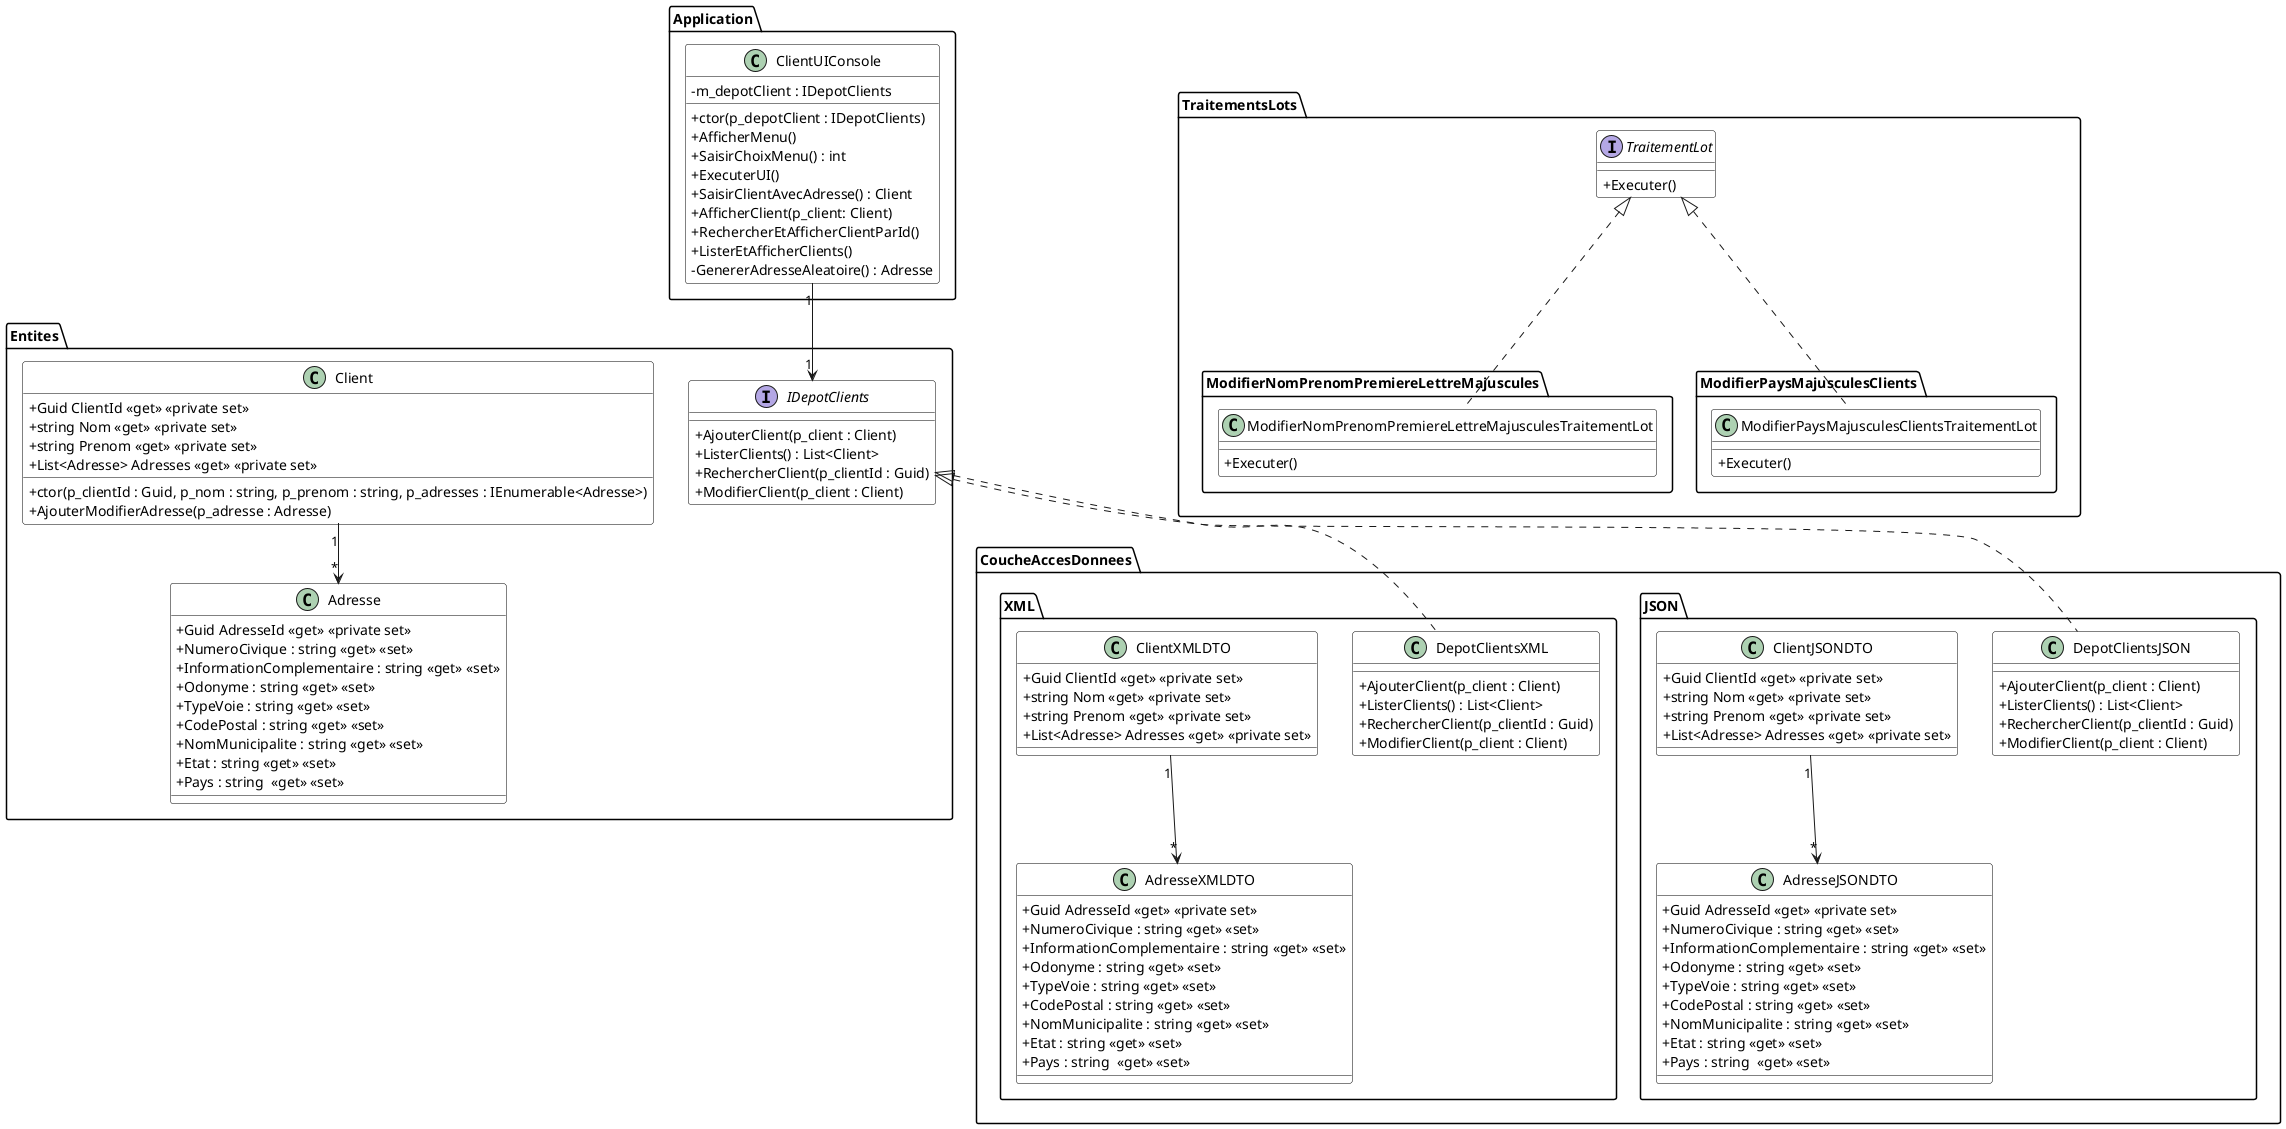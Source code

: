 @startuml DiagClassesClients

skinparam classAttributeIconSize 0
skinparam class {
    BackgroundColor White
    BorderColor #000
}


package Entites {
    Client "1" --> "*" Adresse

    class Client {
        + ctor(p_clientId : Guid, p_nom : string, p_prenom : string, p_adresses : IEnumerable<Adresse>)
        + Guid ClientId <<get>> <<private set>>
        + string Nom <<get>> <<private set>>
        + string Prenom <<get>> <<private set>>
        + List<Adresse> Adresses <<get>> <<private set>>
        + AjouterModifierAdresse(p_adresse : Adresse)
    }

    class Adresse {
        + Guid AdresseId <<get>> <<private set>>
        + NumeroCivique : string <<get>> <<set>>
        + InformationComplementaire : string <<get>> <<set>>
        + Odonyme : string <<get>> <<set>>
        + TypeVoie : string <<get>> <<set>>
        + CodePostal : string <<get>> <<set>>
        + NomMunicipalite : string <<get>> <<set>>
        + Etat : string <<get>> <<set>>
        + Pays : string  <<get>> <<set>>
    }

    interface IDepotClients {
        + AjouterClient(p_client : Client)
        + ListerClients() : List<Client>
        + RechercherClient(p_clientId : Guid)
        + ModifierClient(p_client : Client)
    }
}

package CoucheAccesDonnees.JSON {
    IDepotClients <|.. DepotClientsJSON
    ClientJSONDTO "1" --> "*" AdresseJSONDTO

    class ClientJSONDTO {
        + Guid ClientId <<get>> <<private set>>
        + string Nom <<get>> <<private set>>
        + string Prenom <<get>> <<private set>>
        + List<Adresse> Adresses <<get>> <<private set>>
    }

    class AdresseJSONDTO {
        + Guid AdresseId <<get>> <<private set>>
        + NumeroCivique : string <<get>> <<set>>
        + InformationComplementaire : string <<get>> <<set>>
        + Odonyme : string <<get>> <<set>>
        + TypeVoie : string <<get>> <<set>>
        + CodePostal : string <<get>> <<set>>
        + NomMunicipalite : string <<get>> <<set>>
        + Etat : string <<get>> <<set>>
        + Pays : string  <<get>> <<set>>
    }

    class DepotClientsJSON {
        + AjouterClient(p_client : Client)
        + ListerClients() : List<Client>
        + RechercherClient(p_clientId : Guid)
        + ModifierClient(p_client : Client)
    }
}

package CoucheAccesDonnees.XML {
    IDepotClients <|.. DepotClientsXML
    ClientXMLDTO "1" --> "*" AdresseXMLDTO

    class ClientXMLDTO {
        + Guid ClientId <<get>> <<private set>>
        + string Nom <<get>> <<private set>>
        + string Prenom <<get>> <<private set>>
        + List<Adresse> Adresses <<get>> <<private set>>
    }

    class DepotClientsXML {
        + AjouterClient(p_client : Client)
        + ListerClients() : List<Client>
        + RechercherClient(p_clientId : Guid)
        + ModifierClient(p_client : Client)
    }

    class AdresseXMLDTO {
        + Guid AdresseId <<get>> <<private set>>
        + NumeroCivique : string <<get>> <<set>>
        + InformationComplementaire : string <<get>> <<set>>
        + Odonyme : string <<get>> <<set>>
        + TypeVoie : string <<get>> <<set>>
        + CodePostal : string <<get>> <<set>>
        + NomMunicipalite : string <<get>> <<set>>
        + Etat : string <<get>> <<set>>
        + Pays : string  <<get>> <<set>>
    }
}

package Application {
    ClientUIConsole "1" --> "1" IDepotClients

    class ClientUIConsole {
        - m_depotClient : IDepotClients
        + ctor(p_depotClient : IDepotClients)
        + AfficherMenu()
        + SaisirChoixMenu() : int
        + ExecuterUI()
        + SaisirClientAvecAdresse() : Client
        + AfficherClient(p_client: Client)
        + RechercherEtAfficherClientParId()
        + ListerEtAfficherClients()
        - GenererAdresseAleatoire() : Adresse
    }
}

package TraitementsLots {
    interface TraitementLot {
        + Executer()
    }
}

package TraitementsLots.ModifierNomPrenomPremiereLettreMajuscules {
    TraitementLot <|.. ModifierNomPrenomPremiereLettreMajusculesTraitementLot

    class ModifierNomPrenomPremiereLettreMajusculesTraitementLot {
        + Executer()
    }
}

package TraitementsLots.ModifierPaysMajusculesClients {
    TraitementLot <|.. ModifierPaysMajusculesClientsTraitementLot

    class ModifierPaysMajusculesClientsTraitementLot {
        + Executer()
    }
}

' TraitementsLots <.. TraitementsLots.ModifierNomPrenomPremiereLettreMajuscules
' TraitementsLots <.. TraitementsLots.ModifierPaysMajusculesClients

' Entites <.. CoucheAccesDonnees.JSON
' Entites <.. CoucheAccesDonnees.XML
' Entites <.. Application
' Entites <.. TraitementsLots

@enduml